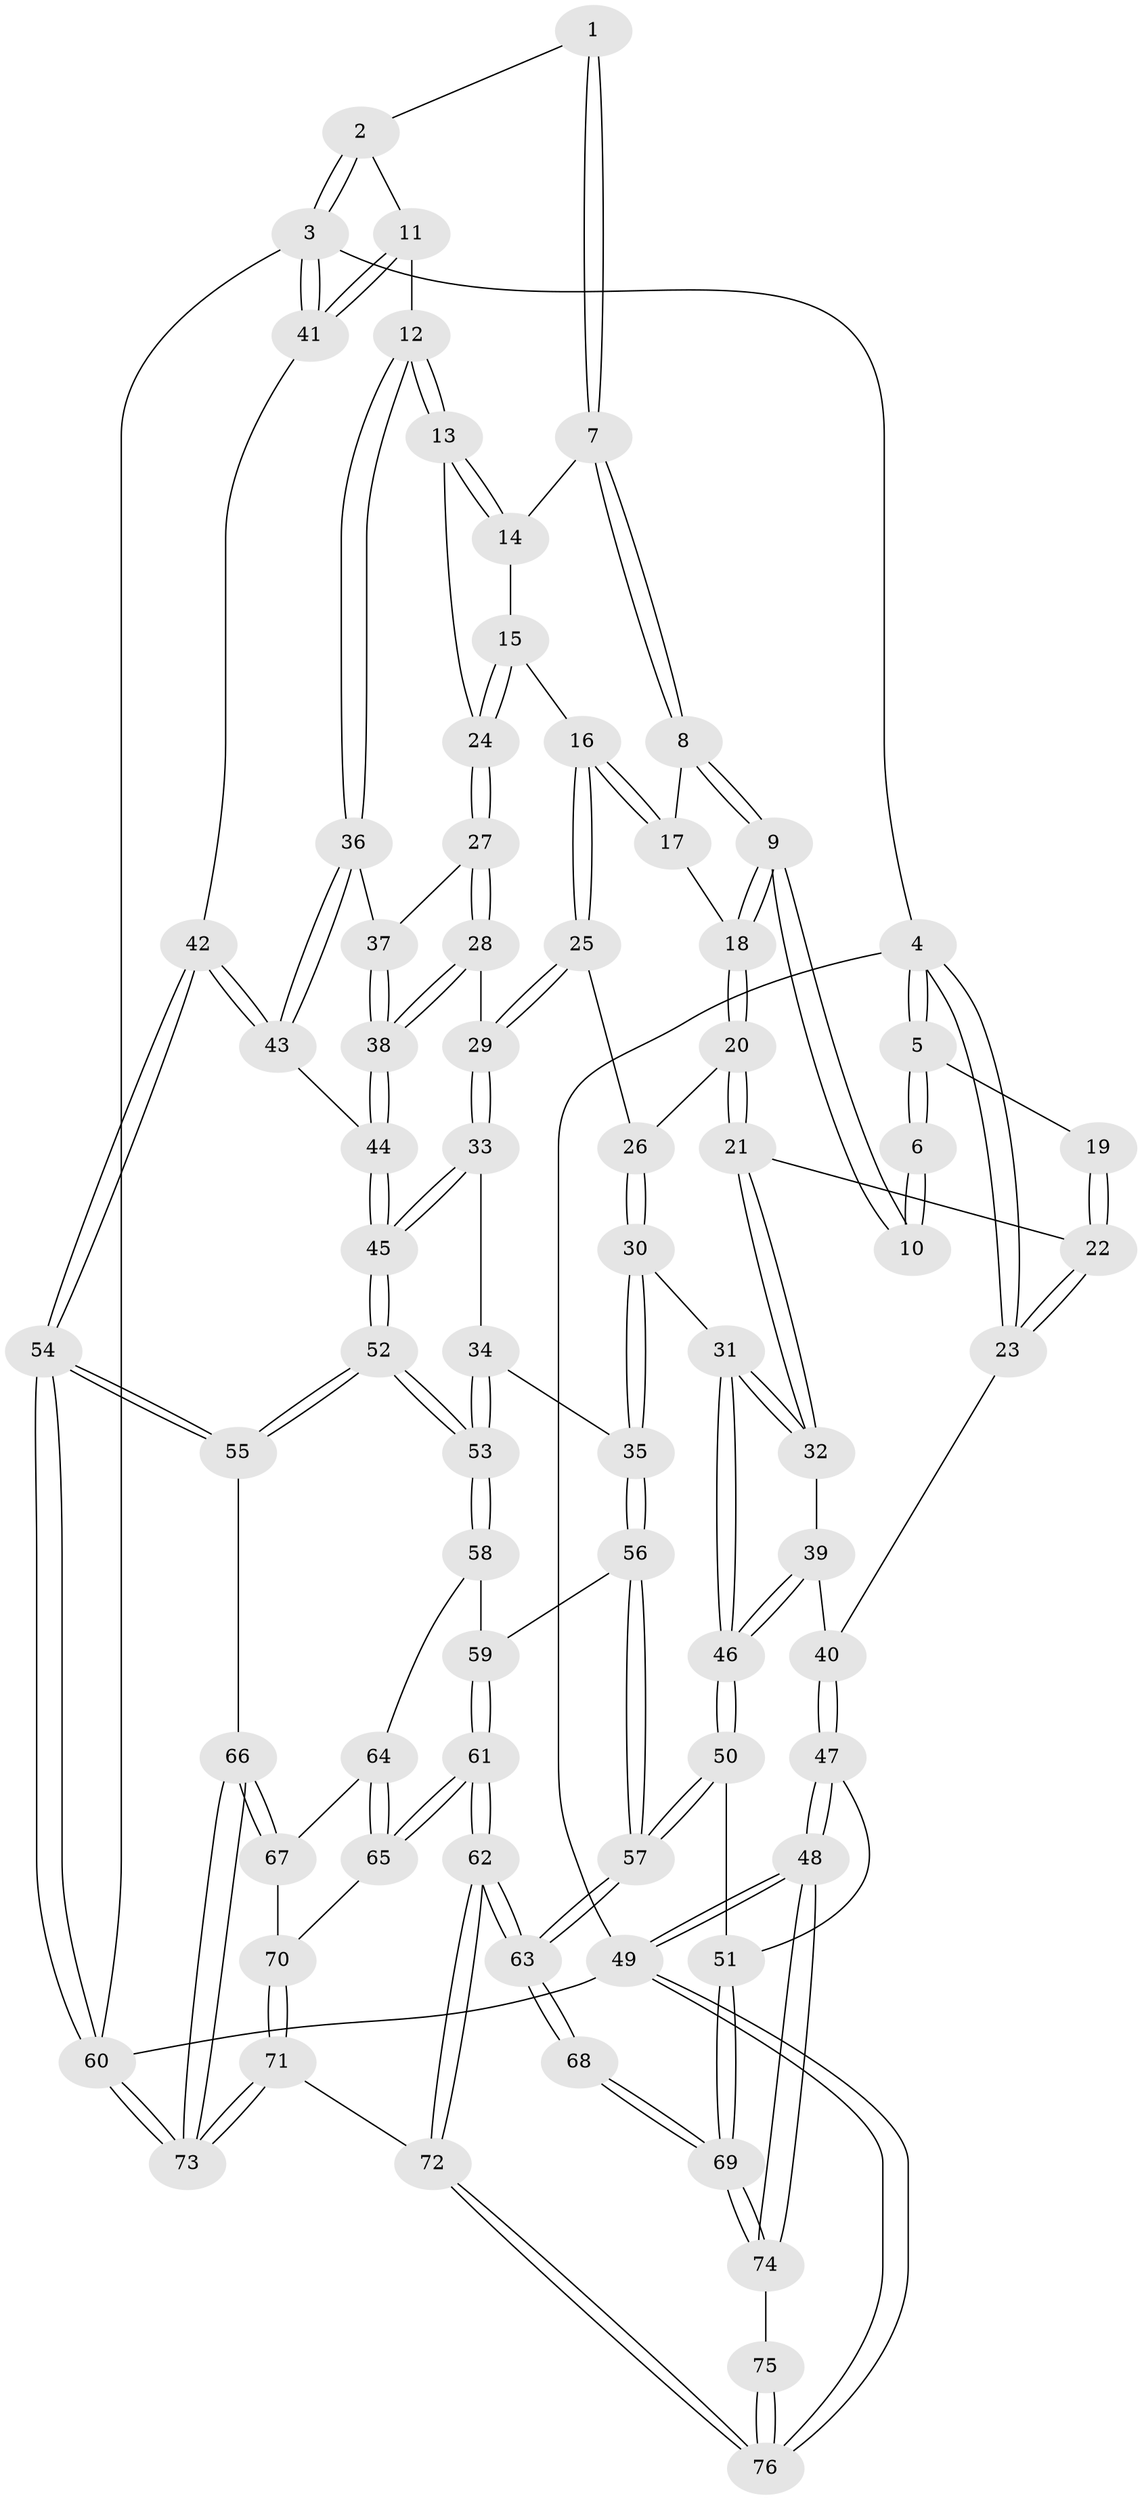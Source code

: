 // coarse degree distribution, {4: 0.2777777777777778, 2: 0.05555555555555555, 3: 0.6666666666666666}
// Generated by graph-tools (version 1.1) at 2025/38/03/04/25 23:38:28]
// undirected, 76 vertices, 187 edges
graph export_dot {
  node [color=gray90,style=filled];
  1 [pos="+0.5191118713772738+0"];
  2 [pos="+0.5576926647434929+0"];
  3 [pos="+1+0"];
  4 [pos="+0+0"];
  5 [pos="+0+0"];
  6 [pos="+0.45308869543774694+0"];
  7 [pos="+0.5149094561317896+0"];
  8 [pos="+0.4600328882832036+0"];
  9 [pos="+0.20190282689392192+0.12163769430296374"];
  10 [pos="+0.17600572750517773+0.09532661946669312"];
  11 [pos="+0.8808311113988081+0.20656245168059906"];
  12 [pos="+0.8409023754893832+0.2193950581991725"];
  13 [pos="+0.7152976766345669+0.22234403576769943"];
  14 [pos="+0.5255325029149437+0"];
  15 [pos="+0.5480367247073648+0.19818571477674957"];
  16 [pos="+0.417019288491712+0.24561773547927396"];
  17 [pos="+0.4166243054860883+0.09517532075889225"];
  18 [pos="+0.2198066447449287+0.18397872624286196"];
  19 [pos="+0.0879983958487355+0.010885690694417771"];
  20 [pos="+0.2219993009913398+0.22149003820459806"];
  21 [pos="+0.14789397837737378+0.28106116859213487"];
  22 [pos="+0.057241760551575115+0.21785446535711192"];
  23 [pos="+0+0.2040798693664095"];
  24 [pos="+0.6518121540787528+0.2600222298635572"];
  25 [pos="+0.4117742637111051+0.25497470929908134"];
  26 [pos="+0.28891982870929667+0.25553796796430495"];
  27 [pos="+0.6366940554702746+0.2905299263065903"];
  28 [pos="+0.6068584167112109+0.3373058614487693"];
  29 [pos="+0.4697610397324717+0.37997575232232217"];
  30 [pos="+0.29709144488591294+0.49405305280525125"];
  31 [pos="+0.21696635670764838+0.50321157695452"];
  32 [pos="+0.12402381541546117+0.3404505529721668"];
  33 [pos="+0.44002523166431534+0.46098266732533366"];
  34 [pos="+0.43118522284863064+0.4717662230515362"];
  35 [pos="+0.38125694943572963+0.5137472837639323"];
  36 [pos="+0.7787064819285676+0.35979991038854514"];
  37 [pos="+0.7248115263504639+0.379284460652057"];
  38 [pos="+0.6717026473279551+0.4579588363771834"];
  39 [pos="+0+0.38881096908045376"];
  40 [pos="+0+0.3862898840793802"];
  41 [pos="+1+0.1975246056714723"];
  42 [pos="+1+0.484456453503869"];
  43 [pos="+0.771842451559562+0.4647396623685422"];
  44 [pos="+0.686587412036995+0.5084640068101074"];
  45 [pos="+0.6860621859869367+0.509700856290685"];
  46 [pos="+0.15316086502004145+0.5688585568301576"];
  47 [pos="+0+0.7088763444022406"];
  48 [pos="+0+1"];
  49 [pos="+0+1"];
  50 [pos="+0.10375180767850867+0.6644984798507779"];
  51 [pos="+0.07224206892482192+0.6739514949660887"];
  52 [pos="+0.6864073202582693+0.6430171821209175"];
  53 [pos="+0.6726039346746276+0.6451772505729517"];
  54 [pos="+1+0.7240670870536593"];
  55 [pos="+0.7155602577315382+0.6666212304998834"];
  56 [pos="+0.38349472796367495+0.523082669771508"];
  57 [pos="+0.25964565880087054+0.7882302722022604"];
  58 [pos="+0.594281425952659+0.6724925933792213"];
  59 [pos="+0.45114272114066123+0.635992291542724"];
  60 [pos="+1+1"];
  61 [pos="+0.39468452143242316+0.8150779922871285"];
  62 [pos="+0.3057062519375531+0.843524599185387"];
  63 [pos="+0.28875833495547365+0.8341057326073309"];
  64 [pos="+0.590483640430789+0.6796549771867074"];
  65 [pos="+0.45753499059996516+0.8302281686912679"];
  66 [pos="+0.6562575488875835+0.8913655331299345"];
  67 [pos="+0.5738897172321082+0.8539037613928055"];
  68 [pos="+0.23352936963907858+0.86500448770538"];
  69 [pos="+0.10375923343351563+0.9184472312618315"];
  70 [pos="+0.47644001911999917+0.8431253638089117"];
  71 [pos="+0.541395365450198+1"];
  72 [pos="+0.3545291058131094+1"];
  73 [pos="+0.8381714158416411+1"];
  74 [pos="+0.08554725125935916+0.9344136010018352"];
  75 [pos="+0.18355529928612244+0.9769531317668187"];
  76 [pos="+0.19645448448033614+1"];
  1 -- 2;
  1 -- 7;
  1 -- 7;
  2 -- 3;
  2 -- 3;
  2 -- 11;
  3 -- 4;
  3 -- 41;
  3 -- 41;
  3 -- 60;
  4 -- 5;
  4 -- 5;
  4 -- 23;
  4 -- 23;
  4 -- 49;
  5 -- 6;
  5 -- 6;
  5 -- 19;
  6 -- 10;
  6 -- 10;
  7 -- 8;
  7 -- 8;
  7 -- 14;
  8 -- 9;
  8 -- 9;
  8 -- 17;
  9 -- 10;
  9 -- 10;
  9 -- 18;
  9 -- 18;
  11 -- 12;
  11 -- 41;
  11 -- 41;
  12 -- 13;
  12 -- 13;
  12 -- 36;
  12 -- 36;
  13 -- 14;
  13 -- 14;
  13 -- 24;
  14 -- 15;
  15 -- 16;
  15 -- 24;
  15 -- 24;
  16 -- 17;
  16 -- 17;
  16 -- 25;
  16 -- 25;
  17 -- 18;
  18 -- 20;
  18 -- 20;
  19 -- 22;
  19 -- 22;
  20 -- 21;
  20 -- 21;
  20 -- 26;
  21 -- 22;
  21 -- 32;
  21 -- 32;
  22 -- 23;
  22 -- 23;
  23 -- 40;
  24 -- 27;
  24 -- 27;
  25 -- 26;
  25 -- 29;
  25 -- 29;
  26 -- 30;
  26 -- 30;
  27 -- 28;
  27 -- 28;
  27 -- 37;
  28 -- 29;
  28 -- 38;
  28 -- 38;
  29 -- 33;
  29 -- 33;
  30 -- 31;
  30 -- 35;
  30 -- 35;
  31 -- 32;
  31 -- 32;
  31 -- 46;
  31 -- 46;
  32 -- 39;
  33 -- 34;
  33 -- 45;
  33 -- 45;
  34 -- 35;
  34 -- 53;
  34 -- 53;
  35 -- 56;
  35 -- 56;
  36 -- 37;
  36 -- 43;
  36 -- 43;
  37 -- 38;
  37 -- 38;
  38 -- 44;
  38 -- 44;
  39 -- 40;
  39 -- 46;
  39 -- 46;
  40 -- 47;
  40 -- 47;
  41 -- 42;
  42 -- 43;
  42 -- 43;
  42 -- 54;
  42 -- 54;
  43 -- 44;
  44 -- 45;
  44 -- 45;
  45 -- 52;
  45 -- 52;
  46 -- 50;
  46 -- 50;
  47 -- 48;
  47 -- 48;
  47 -- 51;
  48 -- 49;
  48 -- 49;
  48 -- 74;
  48 -- 74;
  49 -- 76;
  49 -- 76;
  49 -- 60;
  50 -- 51;
  50 -- 57;
  50 -- 57;
  51 -- 69;
  51 -- 69;
  52 -- 53;
  52 -- 53;
  52 -- 55;
  52 -- 55;
  53 -- 58;
  53 -- 58;
  54 -- 55;
  54 -- 55;
  54 -- 60;
  54 -- 60;
  55 -- 66;
  56 -- 57;
  56 -- 57;
  56 -- 59;
  57 -- 63;
  57 -- 63;
  58 -- 59;
  58 -- 64;
  59 -- 61;
  59 -- 61;
  60 -- 73;
  60 -- 73;
  61 -- 62;
  61 -- 62;
  61 -- 65;
  61 -- 65;
  62 -- 63;
  62 -- 63;
  62 -- 72;
  62 -- 72;
  63 -- 68;
  63 -- 68;
  64 -- 65;
  64 -- 65;
  64 -- 67;
  65 -- 70;
  66 -- 67;
  66 -- 67;
  66 -- 73;
  66 -- 73;
  67 -- 70;
  68 -- 69;
  68 -- 69;
  69 -- 74;
  69 -- 74;
  70 -- 71;
  70 -- 71;
  71 -- 72;
  71 -- 73;
  71 -- 73;
  72 -- 76;
  72 -- 76;
  74 -- 75;
  75 -- 76;
  75 -- 76;
}
